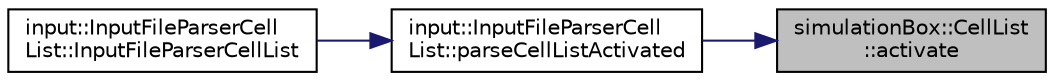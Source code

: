 digraph "simulationBox::CellList::activate"
{
 // LATEX_PDF_SIZE
  edge [fontname="Helvetica",fontsize="10",labelfontname="Helvetica",labelfontsize="10"];
  node [fontname="Helvetica",fontsize="10",shape=record];
  rankdir="RL";
  Node1 [label="simulationBox::CellList\l::activate",height=0.2,width=0.4,color="black", fillcolor="grey75", style="filled", fontcolor="black",tooltip=" "];
  Node1 -> Node2 [dir="back",color="midnightblue",fontsize="10",style="solid",fontname="Helvetica"];
  Node2 [label="input::InputFileParserCell\lList::parseCellListActivated",height=0.2,width=0.4,color="black", fillcolor="white", style="filled",URL="$classinput_1_1InputFileParserCellList.html#a449602f632b172d27e913714d5fcee5a",tooltip="Parses if cell-list should be used in simulation."];
  Node2 -> Node3 [dir="back",color="midnightblue",fontsize="10",style="solid",fontname="Helvetica"];
  Node3 [label="input::InputFileParserCell\lList::InputFileParserCellList",height=0.2,width=0.4,color="black", fillcolor="white", style="filled",URL="$classinput_1_1InputFileParserCellList.html#a3a2cd3daacb2faa86e39c0a6ec3ba122",tooltip="Construct a new Input File Parser Cell List:: Input File Parser Cell List object."];
}
